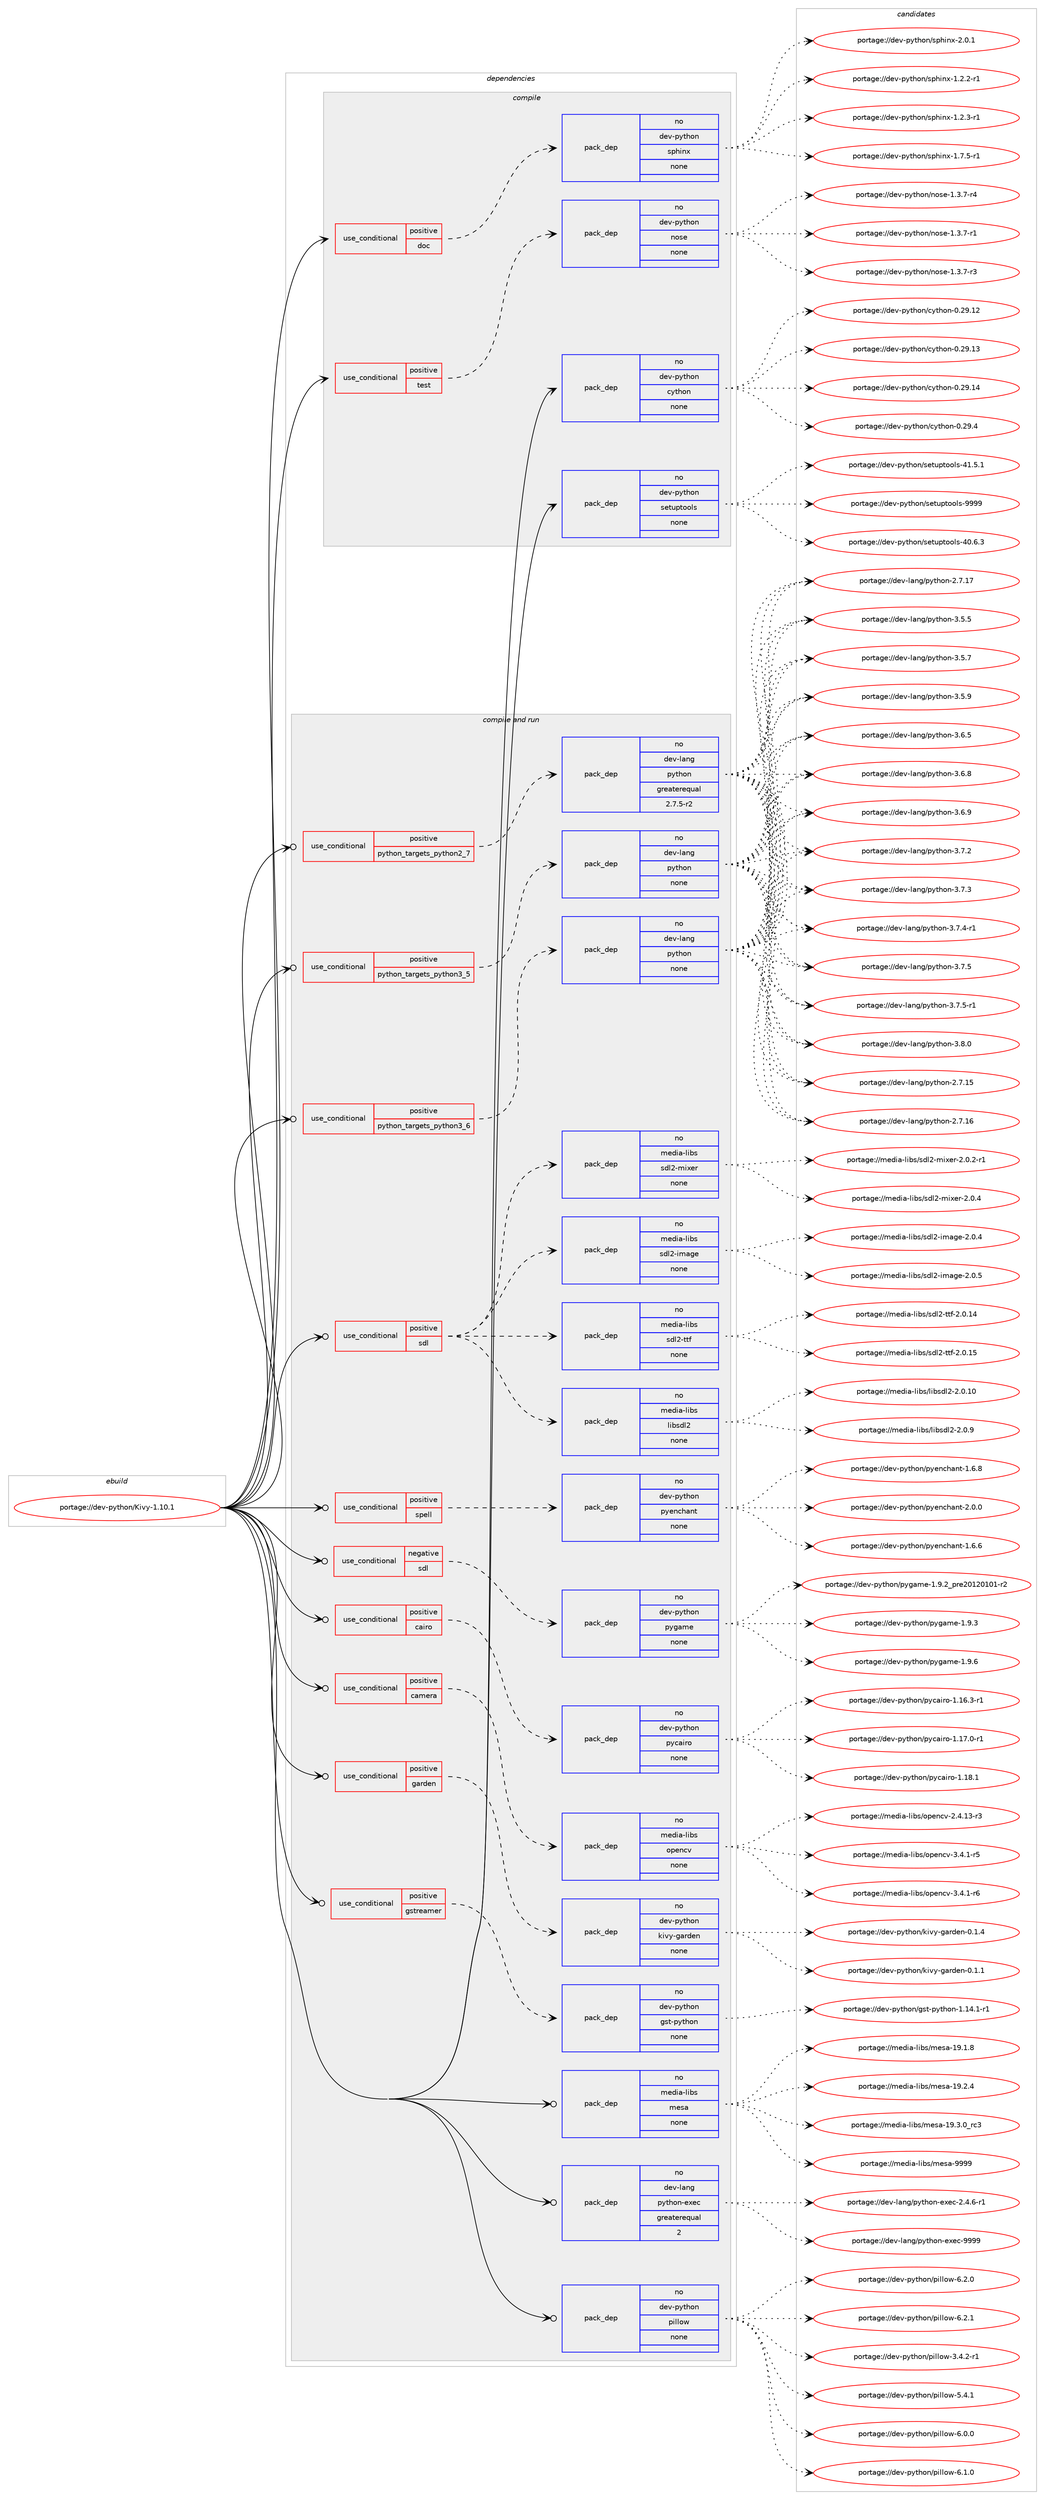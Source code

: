 digraph prolog {

# *************
# Graph options
# *************

newrank=true;
concentrate=true;
compound=true;
graph [rankdir=LR,fontname=Helvetica,fontsize=10,ranksep=1.5];#, ranksep=2.5, nodesep=0.2];
edge  [arrowhead=vee];
node  [fontname=Helvetica,fontsize=10];

# **********
# The ebuild
# **********

subgraph cluster_leftcol {
color=gray;
rank=same;
label=<<i>ebuild</i>>;
id [label="portage://dev-python/Kivy-1.10.1", color=red, width=4, href="../dev-python/Kivy-1.10.1.svg"];
}

# ****************
# The dependencies
# ****************

subgraph cluster_midcol {
color=gray;
label=<<i>dependencies</i>>;
subgraph cluster_compile {
fillcolor="#eeeeee";
style=filled;
label=<<i>compile</i>>;
subgraph cond24892 {
dependency127503 [label=<<TABLE BORDER="0" CELLBORDER="1" CELLSPACING="0" CELLPADDING="4"><TR><TD ROWSPAN="3" CELLPADDING="10">use_conditional</TD></TR><TR><TD>positive</TD></TR><TR><TD>doc</TD></TR></TABLE>>, shape=none, color=red];
subgraph pack99308 {
dependency127504 [label=<<TABLE BORDER="0" CELLBORDER="1" CELLSPACING="0" CELLPADDING="4" WIDTH="220"><TR><TD ROWSPAN="6" CELLPADDING="30">pack_dep</TD></TR><TR><TD WIDTH="110">no</TD></TR><TR><TD>dev-python</TD></TR><TR><TD>sphinx</TD></TR><TR><TD>none</TD></TR><TR><TD></TD></TR></TABLE>>, shape=none, color=blue];
}
dependency127503:e -> dependency127504:w [weight=20,style="dashed",arrowhead="vee"];
}
id:e -> dependency127503:w [weight=20,style="solid",arrowhead="vee"];
subgraph cond24893 {
dependency127505 [label=<<TABLE BORDER="0" CELLBORDER="1" CELLSPACING="0" CELLPADDING="4"><TR><TD ROWSPAN="3" CELLPADDING="10">use_conditional</TD></TR><TR><TD>positive</TD></TR><TR><TD>test</TD></TR></TABLE>>, shape=none, color=red];
subgraph pack99309 {
dependency127506 [label=<<TABLE BORDER="0" CELLBORDER="1" CELLSPACING="0" CELLPADDING="4" WIDTH="220"><TR><TD ROWSPAN="6" CELLPADDING="30">pack_dep</TD></TR><TR><TD WIDTH="110">no</TD></TR><TR><TD>dev-python</TD></TR><TR><TD>nose</TD></TR><TR><TD>none</TD></TR><TR><TD></TD></TR></TABLE>>, shape=none, color=blue];
}
dependency127505:e -> dependency127506:w [weight=20,style="dashed",arrowhead="vee"];
}
id:e -> dependency127505:w [weight=20,style="solid",arrowhead="vee"];
subgraph pack99310 {
dependency127507 [label=<<TABLE BORDER="0" CELLBORDER="1" CELLSPACING="0" CELLPADDING="4" WIDTH="220"><TR><TD ROWSPAN="6" CELLPADDING="30">pack_dep</TD></TR><TR><TD WIDTH="110">no</TD></TR><TR><TD>dev-python</TD></TR><TR><TD>cython</TD></TR><TR><TD>none</TD></TR><TR><TD></TD></TR></TABLE>>, shape=none, color=blue];
}
id:e -> dependency127507:w [weight=20,style="solid",arrowhead="vee"];
subgraph pack99311 {
dependency127508 [label=<<TABLE BORDER="0" CELLBORDER="1" CELLSPACING="0" CELLPADDING="4" WIDTH="220"><TR><TD ROWSPAN="6" CELLPADDING="30">pack_dep</TD></TR><TR><TD WIDTH="110">no</TD></TR><TR><TD>dev-python</TD></TR><TR><TD>setuptools</TD></TR><TR><TD>none</TD></TR><TR><TD></TD></TR></TABLE>>, shape=none, color=blue];
}
id:e -> dependency127508:w [weight=20,style="solid",arrowhead="vee"];
}
subgraph cluster_compileandrun {
fillcolor="#eeeeee";
style=filled;
label=<<i>compile and run</i>>;
subgraph cond24894 {
dependency127509 [label=<<TABLE BORDER="0" CELLBORDER="1" CELLSPACING="0" CELLPADDING="4"><TR><TD ROWSPAN="3" CELLPADDING="10">use_conditional</TD></TR><TR><TD>negative</TD></TR><TR><TD>sdl</TD></TR></TABLE>>, shape=none, color=red];
subgraph pack99312 {
dependency127510 [label=<<TABLE BORDER="0" CELLBORDER="1" CELLSPACING="0" CELLPADDING="4" WIDTH="220"><TR><TD ROWSPAN="6" CELLPADDING="30">pack_dep</TD></TR><TR><TD WIDTH="110">no</TD></TR><TR><TD>dev-python</TD></TR><TR><TD>pygame</TD></TR><TR><TD>none</TD></TR><TR><TD></TD></TR></TABLE>>, shape=none, color=blue];
}
dependency127509:e -> dependency127510:w [weight=20,style="dashed",arrowhead="vee"];
}
id:e -> dependency127509:w [weight=20,style="solid",arrowhead="odotvee"];
subgraph cond24895 {
dependency127511 [label=<<TABLE BORDER="0" CELLBORDER="1" CELLSPACING="0" CELLPADDING="4"><TR><TD ROWSPAN="3" CELLPADDING="10">use_conditional</TD></TR><TR><TD>positive</TD></TR><TR><TD>cairo</TD></TR></TABLE>>, shape=none, color=red];
subgraph pack99313 {
dependency127512 [label=<<TABLE BORDER="0" CELLBORDER="1" CELLSPACING="0" CELLPADDING="4" WIDTH="220"><TR><TD ROWSPAN="6" CELLPADDING="30">pack_dep</TD></TR><TR><TD WIDTH="110">no</TD></TR><TR><TD>dev-python</TD></TR><TR><TD>pycairo</TD></TR><TR><TD>none</TD></TR><TR><TD></TD></TR></TABLE>>, shape=none, color=blue];
}
dependency127511:e -> dependency127512:w [weight=20,style="dashed",arrowhead="vee"];
}
id:e -> dependency127511:w [weight=20,style="solid",arrowhead="odotvee"];
subgraph cond24896 {
dependency127513 [label=<<TABLE BORDER="0" CELLBORDER="1" CELLSPACING="0" CELLPADDING="4"><TR><TD ROWSPAN="3" CELLPADDING="10">use_conditional</TD></TR><TR><TD>positive</TD></TR><TR><TD>camera</TD></TR></TABLE>>, shape=none, color=red];
subgraph pack99314 {
dependency127514 [label=<<TABLE BORDER="0" CELLBORDER="1" CELLSPACING="0" CELLPADDING="4" WIDTH="220"><TR><TD ROWSPAN="6" CELLPADDING="30">pack_dep</TD></TR><TR><TD WIDTH="110">no</TD></TR><TR><TD>media-libs</TD></TR><TR><TD>opencv</TD></TR><TR><TD>none</TD></TR><TR><TD></TD></TR></TABLE>>, shape=none, color=blue];
}
dependency127513:e -> dependency127514:w [weight=20,style="dashed",arrowhead="vee"];
}
id:e -> dependency127513:w [weight=20,style="solid",arrowhead="odotvee"];
subgraph cond24897 {
dependency127515 [label=<<TABLE BORDER="0" CELLBORDER="1" CELLSPACING="0" CELLPADDING="4"><TR><TD ROWSPAN="3" CELLPADDING="10">use_conditional</TD></TR><TR><TD>positive</TD></TR><TR><TD>garden</TD></TR></TABLE>>, shape=none, color=red];
subgraph pack99315 {
dependency127516 [label=<<TABLE BORDER="0" CELLBORDER="1" CELLSPACING="0" CELLPADDING="4" WIDTH="220"><TR><TD ROWSPAN="6" CELLPADDING="30">pack_dep</TD></TR><TR><TD WIDTH="110">no</TD></TR><TR><TD>dev-python</TD></TR><TR><TD>kivy-garden</TD></TR><TR><TD>none</TD></TR><TR><TD></TD></TR></TABLE>>, shape=none, color=blue];
}
dependency127515:e -> dependency127516:w [weight=20,style="dashed",arrowhead="vee"];
}
id:e -> dependency127515:w [weight=20,style="solid",arrowhead="odotvee"];
subgraph cond24898 {
dependency127517 [label=<<TABLE BORDER="0" CELLBORDER="1" CELLSPACING="0" CELLPADDING="4"><TR><TD ROWSPAN="3" CELLPADDING="10">use_conditional</TD></TR><TR><TD>positive</TD></TR><TR><TD>gstreamer</TD></TR></TABLE>>, shape=none, color=red];
subgraph pack99316 {
dependency127518 [label=<<TABLE BORDER="0" CELLBORDER="1" CELLSPACING="0" CELLPADDING="4" WIDTH="220"><TR><TD ROWSPAN="6" CELLPADDING="30">pack_dep</TD></TR><TR><TD WIDTH="110">no</TD></TR><TR><TD>dev-python</TD></TR><TR><TD>gst-python</TD></TR><TR><TD>none</TD></TR><TR><TD></TD></TR></TABLE>>, shape=none, color=blue];
}
dependency127517:e -> dependency127518:w [weight=20,style="dashed",arrowhead="vee"];
}
id:e -> dependency127517:w [weight=20,style="solid",arrowhead="odotvee"];
subgraph cond24899 {
dependency127519 [label=<<TABLE BORDER="0" CELLBORDER="1" CELLSPACING="0" CELLPADDING="4"><TR><TD ROWSPAN="3" CELLPADDING="10">use_conditional</TD></TR><TR><TD>positive</TD></TR><TR><TD>python_targets_python2_7</TD></TR></TABLE>>, shape=none, color=red];
subgraph pack99317 {
dependency127520 [label=<<TABLE BORDER="0" CELLBORDER="1" CELLSPACING="0" CELLPADDING="4" WIDTH="220"><TR><TD ROWSPAN="6" CELLPADDING="30">pack_dep</TD></TR><TR><TD WIDTH="110">no</TD></TR><TR><TD>dev-lang</TD></TR><TR><TD>python</TD></TR><TR><TD>greaterequal</TD></TR><TR><TD>2.7.5-r2</TD></TR></TABLE>>, shape=none, color=blue];
}
dependency127519:e -> dependency127520:w [weight=20,style="dashed",arrowhead="vee"];
}
id:e -> dependency127519:w [weight=20,style="solid",arrowhead="odotvee"];
subgraph cond24900 {
dependency127521 [label=<<TABLE BORDER="0" CELLBORDER="1" CELLSPACING="0" CELLPADDING="4"><TR><TD ROWSPAN="3" CELLPADDING="10">use_conditional</TD></TR><TR><TD>positive</TD></TR><TR><TD>python_targets_python3_5</TD></TR></TABLE>>, shape=none, color=red];
subgraph pack99318 {
dependency127522 [label=<<TABLE BORDER="0" CELLBORDER="1" CELLSPACING="0" CELLPADDING="4" WIDTH="220"><TR><TD ROWSPAN="6" CELLPADDING="30">pack_dep</TD></TR><TR><TD WIDTH="110">no</TD></TR><TR><TD>dev-lang</TD></TR><TR><TD>python</TD></TR><TR><TD>none</TD></TR><TR><TD></TD></TR></TABLE>>, shape=none, color=blue];
}
dependency127521:e -> dependency127522:w [weight=20,style="dashed",arrowhead="vee"];
}
id:e -> dependency127521:w [weight=20,style="solid",arrowhead="odotvee"];
subgraph cond24901 {
dependency127523 [label=<<TABLE BORDER="0" CELLBORDER="1" CELLSPACING="0" CELLPADDING="4"><TR><TD ROWSPAN="3" CELLPADDING="10">use_conditional</TD></TR><TR><TD>positive</TD></TR><TR><TD>python_targets_python3_6</TD></TR></TABLE>>, shape=none, color=red];
subgraph pack99319 {
dependency127524 [label=<<TABLE BORDER="0" CELLBORDER="1" CELLSPACING="0" CELLPADDING="4" WIDTH="220"><TR><TD ROWSPAN="6" CELLPADDING="30">pack_dep</TD></TR><TR><TD WIDTH="110">no</TD></TR><TR><TD>dev-lang</TD></TR><TR><TD>python</TD></TR><TR><TD>none</TD></TR><TR><TD></TD></TR></TABLE>>, shape=none, color=blue];
}
dependency127523:e -> dependency127524:w [weight=20,style="dashed",arrowhead="vee"];
}
id:e -> dependency127523:w [weight=20,style="solid",arrowhead="odotvee"];
subgraph cond24902 {
dependency127525 [label=<<TABLE BORDER="0" CELLBORDER="1" CELLSPACING="0" CELLPADDING="4"><TR><TD ROWSPAN="3" CELLPADDING="10">use_conditional</TD></TR><TR><TD>positive</TD></TR><TR><TD>sdl</TD></TR></TABLE>>, shape=none, color=red];
subgraph pack99320 {
dependency127526 [label=<<TABLE BORDER="0" CELLBORDER="1" CELLSPACING="0" CELLPADDING="4" WIDTH="220"><TR><TD ROWSPAN="6" CELLPADDING="30">pack_dep</TD></TR><TR><TD WIDTH="110">no</TD></TR><TR><TD>media-libs</TD></TR><TR><TD>libsdl2</TD></TR><TR><TD>none</TD></TR><TR><TD></TD></TR></TABLE>>, shape=none, color=blue];
}
dependency127525:e -> dependency127526:w [weight=20,style="dashed",arrowhead="vee"];
subgraph pack99321 {
dependency127527 [label=<<TABLE BORDER="0" CELLBORDER="1" CELLSPACING="0" CELLPADDING="4" WIDTH="220"><TR><TD ROWSPAN="6" CELLPADDING="30">pack_dep</TD></TR><TR><TD WIDTH="110">no</TD></TR><TR><TD>media-libs</TD></TR><TR><TD>sdl2-ttf</TD></TR><TR><TD>none</TD></TR><TR><TD></TD></TR></TABLE>>, shape=none, color=blue];
}
dependency127525:e -> dependency127527:w [weight=20,style="dashed",arrowhead="vee"];
subgraph pack99322 {
dependency127528 [label=<<TABLE BORDER="0" CELLBORDER="1" CELLSPACING="0" CELLPADDING="4" WIDTH="220"><TR><TD ROWSPAN="6" CELLPADDING="30">pack_dep</TD></TR><TR><TD WIDTH="110">no</TD></TR><TR><TD>media-libs</TD></TR><TR><TD>sdl2-image</TD></TR><TR><TD>none</TD></TR><TR><TD></TD></TR></TABLE>>, shape=none, color=blue];
}
dependency127525:e -> dependency127528:w [weight=20,style="dashed",arrowhead="vee"];
subgraph pack99323 {
dependency127529 [label=<<TABLE BORDER="0" CELLBORDER="1" CELLSPACING="0" CELLPADDING="4" WIDTH="220"><TR><TD ROWSPAN="6" CELLPADDING="30">pack_dep</TD></TR><TR><TD WIDTH="110">no</TD></TR><TR><TD>media-libs</TD></TR><TR><TD>sdl2-mixer</TD></TR><TR><TD>none</TD></TR><TR><TD></TD></TR></TABLE>>, shape=none, color=blue];
}
dependency127525:e -> dependency127529:w [weight=20,style="dashed",arrowhead="vee"];
}
id:e -> dependency127525:w [weight=20,style="solid",arrowhead="odotvee"];
subgraph cond24903 {
dependency127530 [label=<<TABLE BORDER="0" CELLBORDER="1" CELLSPACING="0" CELLPADDING="4"><TR><TD ROWSPAN="3" CELLPADDING="10">use_conditional</TD></TR><TR><TD>positive</TD></TR><TR><TD>spell</TD></TR></TABLE>>, shape=none, color=red];
subgraph pack99324 {
dependency127531 [label=<<TABLE BORDER="0" CELLBORDER="1" CELLSPACING="0" CELLPADDING="4" WIDTH="220"><TR><TD ROWSPAN="6" CELLPADDING="30">pack_dep</TD></TR><TR><TD WIDTH="110">no</TD></TR><TR><TD>dev-python</TD></TR><TR><TD>pyenchant</TD></TR><TR><TD>none</TD></TR><TR><TD></TD></TR></TABLE>>, shape=none, color=blue];
}
dependency127530:e -> dependency127531:w [weight=20,style="dashed",arrowhead="vee"];
}
id:e -> dependency127530:w [weight=20,style="solid",arrowhead="odotvee"];
subgraph pack99325 {
dependency127532 [label=<<TABLE BORDER="0" CELLBORDER="1" CELLSPACING="0" CELLPADDING="4" WIDTH="220"><TR><TD ROWSPAN="6" CELLPADDING="30">pack_dep</TD></TR><TR><TD WIDTH="110">no</TD></TR><TR><TD>dev-lang</TD></TR><TR><TD>python-exec</TD></TR><TR><TD>greaterequal</TD></TR><TR><TD>2</TD></TR></TABLE>>, shape=none, color=blue];
}
id:e -> dependency127532:w [weight=20,style="solid",arrowhead="odotvee"];
subgraph pack99326 {
dependency127533 [label=<<TABLE BORDER="0" CELLBORDER="1" CELLSPACING="0" CELLPADDING="4" WIDTH="220"><TR><TD ROWSPAN="6" CELLPADDING="30">pack_dep</TD></TR><TR><TD WIDTH="110">no</TD></TR><TR><TD>dev-python</TD></TR><TR><TD>pillow</TD></TR><TR><TD>none</TD></TR><TR><TD></TD></TR></TABLE>>, shape=none, color=blue];
}
id:e -> dependency127533:w [weight=20,style="solid",arrowhead="odotvee"];
subgraph pack99327 {
dependency127534 [label=<<TABLE BORDER="0" CELLBORDER="1" CELLSPACING="0" CELLPADDING="4" WIDTH="220"><TR><TD ROWSPAN="6" CELLPADDING="30">pack_dep</TD></TR><TR><TD WIDTH="110">no</TD></TR><TR><TD>media-libs</TD></TR><TR><TD>mesa</TD></TR><TR><TD>none</TD></TR><TR><TD></TD></TR></TABLE>>, shape=none, color=blue];
}
id:e -> dependency127534:w [weight=20,style="solid",arrowhead="odotvee"];
}
subgraph cluster_run {
fillcolor="#eeeeee";
style=filled;
label=<<i>run</i>>;
}
}

# **************
# The candidates
# **************

subgraph cluster_choices {
rank=same;
color=gray;
label=<<i>candidates</i>>;

subgraph choice99308 {
color=black;
nodesep=1;
choiceportage10010111845112121116104111110471151121041051101204549465046504511449 [label="portage://dev-python/sphinx-1.2.2-r1", color=red, width=4,href="../dev-python/sphinx-1.2.2-r1.svg"];
choiceportage10010111845112121116104111110471151121041051101204549465046514511449 [label="portage://dev-python/sphinx-1.2.3-r1", color=red, width=4,href="../dev-python/sphinx-1.2.3-r1.svg"];
choiceportage10010111845112121116104111110471151121041051101204549465546534511449 [label="portage://dev-python/sphinx-1.7.5-r1", color=red, width=4,href="../dev-python/sphinx-1.7.5-r1.svg"];
choiceportage1001011184511212111610411111047115112104105110120455046484649 [label="portage://dev-python/sphinx-2.0.1", color=red, width=4,href="../dev-python/sphinx-2.0.1.svg"];
dependency127504:e -> choiceportage10010111845112121116104111110471151121041051101204549465046504511449:w [style=dotted,weight="100"];
dependency127504:e -> choiceportage10010111845112121116104111110471151121041051101204549465046514511449:w [style=dotted,weight="100"];
dependency127504:e -> choiceportage10010111845112121116104111110471151121041051101204549465546534511449:w [style=dotted,weight="100"];
dependency127504:e -> choiceportage1001011184511212111610411111047115112104105110120455046484649:w [style=dotted,weight="100"];
}
subgraph choice99309 {
color=black;
nodesep=1;
choiceportage10010111845112121116104111110471101111151014549465146554511449 [label="portage://dev-python/nose-1.3.7-r1", color=red, width=4,href="../dev-python/nose-1.3.7-r1.svg"];
choiceportage10010111845112121116104111110471101111151014549465146554511451 [label="portage://dev-python/nose-1.3.7-r3", color=red, width=4,href="../dev-python/nose-1.3.7-r3.svg"];
choiceportage10010111845112121116104111110471101111151014549465146554511452 [label="portage://dev-python/nose-1.3.7-r4", color=red, width=4,href="../dev-python/nose-1.3.7-r4.svg"];
dependency127506:e -> choiceportage10010111845112121116104111110471101111151014549465146554511449:w [style=dotted,weight="100"];
dependency127506:e -> choiceportage10010111845112121116104111110471101111151014549465146554511451:w [style=dotted,weight="100"];
dependency127506:e -> choiceportage10010111845112121116104111110471101111151014549465146554511452:w [style=dotted,weight="100"];
}
subgraph choice99310 {
color=black;
nodesep=1;
choiceportage1001011184511212111610411111047991211161041111104548465057464950 [label="portage://dev-python/cython-0.29.12", color=red, width=4,href="../dev-python/cython-0.29.12.svg"];
choiceportage1001011184511212111610411111047991211161041111104548465057464951 [label="portage://dev-python/cython-0.29.13", color=red, width=4,href="../dev-python/cython-0.29.13.svg"];
choiceportage1001011184511212111610411111047991211161041111104548465057464952 [label="portage://dev-python/cython-0.29.14", color=red, width=4,href="../dev-python/cython-0.29.14.svg"];
choiceportage10010111845112121116104111110479912111610411111045484650574652 [label="portage://dev-python/cython-0.29.4", color=red, width=4,href="../dev-python/cython-0.29.4.svg"];
dependency127507:e -> choiceportage1001011184511212111610411111047991211161041111104548465057464950:w [style=dotted,weight="100"];
dependency127507:e -> choiceportage1001011184511212111610411111047991211161041111104548465057464951:w [style=dotted,weight="100"];
dependency127507:e -> choiceportage1001011184511212111610411111047991211161041111104548465057464952:w [style=dotted,weight="100"];
dependency127507:e -> choiceportage10010111845112121116104111110479912111610411111045484650574652:w [style=dotted,weight="100"];
}
subgraph choice99311 {
color=black;
nodesep=1;
choiceportage100101118451121211161041111104711510111611711211611111110811545524846544651 [label="portage://dev-python/setuptools-40.6.3", color=red, width=4,href="../dev-python/setuptools-40.6.3.svg"];
choiceportage100101118451121211161041111104711510111611711211611111110811545524946534649 [label="portage://dev-python/setuptools-41.5.1", color=red, width=4,href="../dev-python/setuptools-41.5.1.svg"];
choiceportage10010111845112121116104111110471151011161171121161111111081154557575757 [label="portage://dev-python/setuptools-9999", color=red, width=4,href="../dev-python/setuptools-9999.svg"];
dependency127508:e -> choiceportage100101118451121211161041111104711510111611711211611111110811545524846544651:w [style=dotted,weight="100"];
dependency127508:e -> choiceportage100101118451121211161041111104711510111611711211611111110811545524946534649:w [style=dotted,weight="100"];
dependency127508:e -> choiceportage10010111845112121116104111110471151011161171121161111111081154557575757:w [style=dotted,weight="100"];
}
subgraph choice99312 {
color=black;
nodesep=1;
choiceportage1001011184511212111610411111047112121103971091014549465746509511211410150484950484948494511450 [label="portage://dev-python/pygame-1.9.2_pre20120101-r2", color=red, width=4,href="../dev-python/pygame-1.9.2_pre20120101-r2.svg"];
choiceportage100101118451121211161041111104711212110397109101454946574651 [label="portage://dev-python/pygame-1.9.3", color=red, width=4,href="../dev-python/pygame-1.9.3.svg"];
choiceportage100101118451121211161041111104711212110397109101454946574654 [label="portage://dev-python/pygame-1.9.6", color=red, width=4,href="../dev-python/pygame-1.9.6.svg"];
dependency127510:e -> choiceportage1001011184511212111610411111047112121103971091014549465746509511211410150484950484948494511450:w [style=dotted,weight="100"];
dependency127510:e -> choiceportage100101118451121211161041111104711212110397109101454946574651:w [style=dotted,weight="100"];
dependency127510:e -> choiceportage100101118451121211161041111104711212110397109101454946574654:w [style=dotted,weight="100"];
}
subgraph choice99313 {
color=black;
nodesep=1;
choiceportage10010111845112121116104111110471121219997105114111454946495446514511449 [label="portage://dev-python/pycairo-1.16.3-r1", color=red, width=4,href="../dev-python/pycairo-1.16.3-r1.svg"];
choiceportage10010111845112121116104111110471121219997105114111454946495546484511449 [label="portage://dev-python/pycairo-1.17.0-r1", color=red, width=4,href="../dev-python/pycairo-1.17.0-r1.svg"];
choiceportage1001011184511212111610411111047112121999710511411145494649564649 [label="portage://dev-python/pycairo-1.18.1", color=red, width=4,href="../dev-python/pycairo-1.18.1.svg"];
dependency127512:e -> choiceportage10010111845112121116104111110471121219997105114111454946495446514511449:w [style=dotted,weight="100"];
dependency127512:e -> choiceportage10010111845112121116104111110471121219997105114111454946495546484511449:w [style=dotted,weight="100"];
dependency127512:e -> choiceportage1001011184511212111610411111047112121999710511411145494649564649:w [style=dotted,weight="100"];
}
subgraph choice99314 {
color=black;
nodesep=1;
choiceportage1091011001059745108105981154711111210111099118455046524649514511451 [label="portage://media-libs/opencv-2.4.13-r3", color=red, width=4,href="../media-libs/opencv-2.4.13-r3.svg"];
choiceportage10910110010597451081059811547111112101110991184551465246494511453 [label="portage://media-libs/opencv-3.4.1-r5", color=red, width=4,href="../media-libs/opencv-3.4.1-r5.svg"];
choiceportage10910110010597451081059811547111112101110991184551465246494511454 [label="portage://media-libs/opencv-3.4.1-r6", color=red, width=4,href="../media-libs/opencv-3.4.1-r6.svg"];
dependency127514:e -> choiceportage1091011001059745108105981154711111210111099118455046524649514511451:w [style=dotted,weight="100"];
dependency127514:e -> choiceportage10910110010597451081059811547111112101110991184551465246494511453:w [style=dotted,weight="100"];
dependency127514:e -> choiceportage10910110010597451081059811547111112101110991184551465246494511454:w [style=dotted,weight="100"];
}
subgraph choice99315 {
color=black;
nodesep=1;
choiceportage10010111845112121116104111110471071051181214510397114100101110454846494649 [label="portage://dev-python/kivy-garden-0.1.1", color=red, width=4,href="../dev-python/kivy-garden-0.1.1.svg"];
choiceportage10010111845112121116104111110471071051181214510397114100101110454846494652 [label="portage://dev-python/kivy-garden-0.1.4", color=red, width=4,href="../dev-python/kivy-garden-0.1.4.svg"];
dependency127516:e -> choiceportage10010111845112121116104111110471071051181214510397114100101110454846494649:w [style=dotted,weight="100"];
dependency127516:e -> choiceportage10010111845112121116104111110471071051181214510397114100101110454846494652:w [style=dotted,weight="100"];
}
subgraph choice99316 {
color=black;
nodesep=1;
choiceportage100101118451121211161041111104710311511645112121116104111110454946495246494511449 [label="portage://dev-python/gst-python-1.14.1-r1", color=red, width=4,href="../dev-python/gst-python-1.14.1-r1.svg"];
dependency127518:e -> choiceportage100101118451121211161041111104710311511645112121116104111110454946495246494511449:w [style=dotted,weight="100"];
}
subgraph choice99317 {
color=black;
nodesep=1;
choiceportage10010111845108971101034711212111610411111045504655464953 [label="portage://dev-lang/python-2.7.15", color=red, width=4,href="../dev-lang/python-2.7.15.svg"];
choiceportage10010111845108971101034711212111610411111045504655464954 [label="portage://dev-lang/python-2.7.16", color=red, width=4,href="../dev-lang/python-2.7.16.svg"];
choiceportage10010111845108971101034711212111610411111045504655464955 [label="portage://dev-lang/python-2.7.17", color=red, width=4,href="../dev-lang/python-2.7.17.svg"];
choiceportage100101118451089711010347112121116104111110455146534653 [label="portage://dev-lang/python-3.5.5", color=red, width=4,href="../dev-lang/python-3.5.5.svg"];
choiceportage100101118451089711010347112121116104111110455146534655 [label="portage://dev-lang/python-3.5.7", color=red, width=4,href="../dev-lang/python-3.5.7.svg"];
choiceportage100101118451089711010347112121116104111110455146534657 [label="portage://dev-lang/python-3.5.9", color=red, width=4,href="../dev-lang/python-3.5.9.svg"];
choiceportage100101118451089711010347112121116104111110455146544653 [label="portage://dev-lang/python-3.6.5", color=red, width=4,href="../dev-lang/python-3.6.5.svg"];
choiceportage100101118451089711010347112121116104111110455146544656 [label="portage://dev-lang/python-3.6.8", color=red, width=4,href="../dev-lang/python-3.6.8.svg"];
choiceportage100101118451089711010347112121116104111110455146544657 [label="portage://dev-lang/python-3.6.9", color=red, width=4,href="../dev-lang/python-3.6.9.svg"];
choiceportage100101118451089711010347112121116104111110455146554650 [label="portage://dev-lang/python-3.7.2", color=red, width=4,href="../dev-lang/python-3.7.2.svg"];
choiceportage100101118451089711010347112121116104111110455146554651 [label="portage://dev-lang/python-3.7.3", color=red, width=4,href="../dev-lang/python-3.7.3.svg"];
choiceportage1001011184510897110103471121211161041111104551465546524511449 [label="portage://dev-lang/python-3.7.4-r1", color=red, width=4,href="../dev-lang/python-3.7.4-r1.svg"];
choiceportage100101118451089711010347112121116104111110455146554653 [label="portage://dev-lang/python-3.7.5", color=red, width=4,href="../dev-lang/python-3.7.5.svg"];
choiceportage1001011184510897110103471121211161041111104551465546534511449 [label="portage://dev-lang/python-3.7.5-r1", color=red, width=4,href="../dev-lang/python-3.7.5-r1.svg"];
choiceportage100101118451089711010347112121116104111110455146564648 [label="portage://dev-lang/python-3.8.0", color=red, width=4,href="../dev-lang/python-3.8.0.svg"];
dependency127520:e -> choiceportage10010111845108971101034711212111610411111045504655464953:w [style=dotted,weight="100"];
dependency127520:e -> choiceportage10010111845108971101034711212111610411111045504655464954:w [style=dotted,weight="100"];
dependency127520:e -> choiceportage10010111845108971101034711212111610411111045504655464955:w [style=dotted,weight="100"];
dependency127520:e -> choiceportage100101118451089711010347112121116104111110455146534653:w [style=dotted,weight="100"];
dependency127520:e -> choiceportage100101118451089711010347112121116104111110455146534655:w [style=dotted,weight="100"];
dependency127520:e -> choiceportage100101118451089711010347112121116104111110455146534657:w [style=dotted,weight="100"];
dependency127520:e -> choiceportage100101118451089711010347112121116104111110455146544653:w [style=dotted,weight="100"];
dependency127520:e -> choiceportage100101118451089711010347112121116104111110455146544656:w [style=dotted,weight="100"];
dependency127520:e -> choiceportage100101118451089711010347112121116104111110455146544657:w [style=dotted,weight="100"];
dependency127520:e -> choiceportage100101118451089711010347112121116104111110455146554650:w [style=dotted,weight="100"];
dependency127520:e -> choiceportage100101118451089711010347112121116104111110455146554651:w [style=dotted,weight="100"];
dependency127520:e -> choiceportage1001011184510897110103471121211161041111104551465546524511449:w [style=dotted,weight="100"];
dependency127520:e -> choiceportage100101118451089711010347112121116104111110455146554653:w [style=dotted,weight="100"];
dependency127520:e -> choiceportage1001011184510897110103471121211161041111104551465546534511449:w [style=dotted,weight="100"];
dependency127520:e -> choiceportage100101118451089711010347112121116104111110455146564648:w [style=dotted,weight="100"];
}
subgraph choice99318 {
color=black;
nodesep=1;
choiceportage10010111845108971101034711212111610411111045504655464953 [label="portage://dev-lang/python-2.7.15", color=red, width=4,href="../dev-lang/python-2.7.15.svg"];
choiceportage10010111845108971101034711212111610411111045504655464954 [label="portage://dev-lang/python-2.7.16", color=red, width=4,href="../dev-lang/python-2.7.16.svg"];
choiceportage10010111845108971101034711212111610411111045504655464955 [label="portage://dev-lang/python-2.7.17", color=red, width=4,href="../dev-lang/python-2.7.17.svg"];
choiceportage100101118451089711010347112121116104111110455146534653 [label="portage://dev-lang/python-3.5.5", color=red, width=4,href="../dev-lang/python-3.5.5.svg"];
choiceportage100101118451089711010347112121116104111110455146534655 [label="portage://dev-lang/python-3.5.7", color=red, width=4,href="../dev-lang/python-3.5.7.svg"];
choiceportage100101118451089711010347112121116104111110455146534657 [label="portage://dev-lang/python-3.5.9", color=red, width=4,href="../dev-lang/python-3.5.9.svg"];
choiceportage100101118451089711010347112121116104111110455146544653 [label="portage://dev-lang/python-3.6.5", color=red, width=4,href="../dev-lang/python-3.6.5.svg"];
choiceportage100101118451089711010347112121116104111110455146544656 [label="portage://dev-lang/python-3.6.8", color=red, width=4,href="../dev-lang/python-3.6.8.svg"];
choiceportage100101118451089711010347112121116104111110455146544657 [label="portage://dev-lang/python-3.6.9", color=red, width=4,href="../dev-lang/python-3.6.9.svg"];
choiceportage100101118451089711010347112121116104111110455146554650 [label="portage://dev-lang/python-3.7.2", color=red, width=4,href="../dev-lang/python-3.7.2.svg"];
choiceportage100101118451089711010347112121116104111110455146554651 [label="portage://dev-lang/python-3.7.3", color=red, width=4,href="../dev-lang/python-3.7.3.svg"];
choiceportage1001011184510897110103471121211161041111104551465546524511449 [label="portage://dev-lang/python-3.7.4-r1", color=red, width=4,href="../dev-lang/python-3.7.4-r1.svg"];
choiceportage100101118451089711010347112121116104111110455146554653 [label="portage://dev-lang/python-3.7.5", color=red, width=4,href="../dev-lang/python-3.7.5.svg"];
choiceportage1001011184510897110103471121211161041111104551465546534511449 [label="portage://dev-lang/python-3.7.5-r1", color=red, width=4,href="../dev-lang/python-3.7.5-r1.svg"];
choiceportage100101118451089711010347112121116104111110455146564648 [label="portage://dev-lang/python-3.8.0", color=red, width=4,href="../dev-lang/python-3.8.0.svg"];
dependency127522:e -> choiceportage10010111845108971101034711212111610411111045504655464953:w [style=dotted,weight="100"];
dependency127522:e -> choiceportage10010111845108971101034711212111610411111045504655464954:w [style=dotted,weight="100"];
dependency127522:e -> choiceportage10010111845108971101034711212111610411111045504655464955:w [style=dotted,weight="100"];
dependency127522:e -> choiceportage100101118451089711010347112121116104111110455146534653:w [style=dotted,weight="100"];
dependency127522:e -> choiceportage100101118451089711010347112121116104111110455146534655:w [style=dotted,weight="100"];
dependency127522:e -> choiceportage100101118451089711010347112121116104111110455146534657:w [style=dotted,weight="100"];
dependency127522:e -> choiceportage100101118451089711010347112121116104111110455146544653:w [style=dotted,weight="100"];
dependency127522:e -> choiceportage100101118451089711010347112121116104111110455146544656:w [style=dotted,weight="100"];
dependency127522:e -> choiceportage100101118451089711010347112121116104111110455146544657:w [style=dotted,weight="100"];
dependency127522:e -> choiceportage100101118451089711010347112121116104111110455146554650:w [style=dotted,weight="100"];
dependency127522:e -> choiceportage100101118451089711010347112121116104111110455146554651:w [style=dotted,weight="100"];
dependency127522:e -> choiceportage1001011184510897110103471121211161041111104551465546524511449:w [style=dotted,weight="100"];
dependency127522:e -> choiceportage100101118451089711010347112121116104111110455146554653:w [style=dotted,weight="100"];
dependency127522:e -> choiceportage1001011184510897110103471121211161041111104551465546534511449:w [style=dotted,weight="100"];
dependency127522:e -> choiceportage100101118451089711010347112121116104111110455146564648:w [style=dotted,weight="100"];
}
subgraph choice99319 {
color=black;
nodesep=1;
choiceportage10010111845108971101034711212111610411111045504655464953 [label="portage://dev-lang/python-2.7.15", color=red, width=4,href="../dev-lang/python-2.7.15.svg"];
choiceportage10010111845108971101034711212111610411111045504655464954 [label="portage://dev-lang/python-2.7.16", color=red, width=4,href="../dev-lang/python-2.7.16.svg"];
choiceportage10010111845108971101034711212111610411111045504655464955 [label="portage://dev-lang/python-2.7.17", color=red, width=4,href="../dev-lang/python-2.7.17.svg"];
choiceportage100101118451089711010347112121116104111110455146534653 [label="portage://dev-lang/python-3.5.5", color=red, width=4,href="../dev-lang/python-3.5.5.svg"];
choiceportage100101118451089711010347112121116104111110455146534655 [label="portage://dev-lang/python-3.5.7", color=red, width=4,href="../dev-lang/python-3.5.7.svg"];
choiceportage100101118451089711010347112121116104111110455146534657 [label="portage://dev-lang/python-3.5.9", color=red, width=4,href="../dev-lang/python-3.5.9.svg"];
choiceportage100101118451089711010347112121116104111110455146544653 [label="portage://dev-lang/python-3.6.5", color=red, width=4,href="../dev-lang/python-3.6.5.svg"];
choiceportage100101118451089711010347112121116104111110455146544656 [label="portage://dev-lang/python-3.6.8", color=red, width=4,href="../dev-lang/python-3.6.8.svg"];
choiceportage100101118451089711010347112121116104111110455146544657 [label="portage://dev-lang/python-3.6.9", color=red, width=4,href="../dev-lang/python-3.6.9.svg"];
choiceportage100101118451089711010347112121116104111110455146554650 [label="portage://dev-lang/python-3.7.2", color=red, width=4,href="../dev-lang/python-3.7.2.svg"];
choiceportage100101118451089711010347112121116104111110455146554651 [label="portage://dev-lang/python-3.7.3", color=red, width=4,href="../dev-lang/python-3.7.3.svg"];
choiceportage1001011184510897110103471121211161041111104551465546524511449 [label="portage://dev-lang/python-3.7.4-r1", color=red, width=4,href="../dev-lang/python-3.7.4-r1.svg"];
choiceportage100101118451089711010347112121116104111110455146554653 [label="portage://dev-lang/python-3.7.5", color=red, width=4,href="../dev-lang/python-3.7.5.svg"];
choiceportage1001011184510897110103471121211161041111104551465546534511449 [label="portage://dev-lang/python-3.7.5-r1", color=red, width=4,href="../dev-lang/python-3.7.5-r1.svg"];
choiceportage100101118451089711010347112121116104111110455146564648 [label="portage://dev-lang/python-3.8.0", color=red, width=4,href="../dev-lang/python-3.8.0.svg"];
dependency127524:e -> choiceportage10010111845108971101034711212111610411111045504655464953:w [style=dotted,weight="100"];
dependency127524:e -> choiceportage10010111845108971101034711212111610411111045504655464954:w [style=dotted,weight="100"];
dependency127524:e -> choiceportage10010111845108971101034711212111610411111045504655464955:w [style=dotted,weight="100"];
dependency127524:e -> choiceportage100101118451089711010347112121116104111110455146534653:w [style=dotted,weight="100"];
dependency127524:e -> choiceportage100101118451089711010347112121116104111110455146534655:w [style=dotted,weight="100"];
dependency127524:e -> choiceportage100101118451089711010347112121116104111110455146534657:w [style=dotted,weight="100"];
dependency127524:e -> choiceportage100101118451089711010347112121116104111110455146544653:w [style=dotted,weight="100"];
dependency127524:e -> choiceportage100101118451089711010347112121116104111110455146544656:w [style=dotted,weight="100"];
dependency127524:e -> choiceportage100101118451089711010347112121116104111110455146544657:w [style=dotted,weight="100"];
dependency127524:e -> choiceportage100101118451089711010347112121116104111110455146554650:w [style=dotted,weight="100"];
dependency127524:e -> choiceportage100101118451089711010347112121116104111110455146554651:w [style=dotted,weight="100"];
dependency127524:e -> choiceportage1001011184510897110103471121211161041111104551465546524511449:w [style=dotted,weight="100"];
dependency127524:e -> choiceportage100101118451089711010347112121116104111110455146554653:w [style=dotted,weight="100"];
dependency127524:e -> choiceportage1001011184510897110103471121211161041111104551465546534511449:w [style=dotted,weight="100"];
dependency127524:e -> choiceportage100101118451089711010347112121116104111110455146564648:w [style=dotted,weight="100"];
}
subgraph choice99320 {
color=black;
nodesep=1;
choiceportage10910110010597451081059811547108105981151001085045504648464948 [label="portage://media-libs/libsdl2-2.0.10", color=red, width=4,href="../media-libs/libsdl2-2.0.10.svg"];
choiceportage109101100105974510810598115471081059811510010850455046484657 [label="portage://media-libs/libsdl2-2.0.9", color=red, width=4,href="../media-libs/libsdl2-2.0.9.svg"];
dependency127526:e -> choiceportage10910110010597451081059811547108105981151001085045504648464948:w [style=dotted,weight="100"];
dependency127526:e -> choiceportage109101100105974510810598115471081059811510010850455046484657:w [style=dotted,weight="100"];
}
subgraph choice99321 {
color=black;
nodesep=1;
choiceportage10910110010597451081059811547115100108504511611610245504648464952 [label="portage://media-libs/sdl2-ttf-2.0.14", color=red, width=4,href="../media-libs/sdl2-ttf-2.0.14.svg"];
choiceportage10910110010597451081059811547115100108504511611610245504648464953 [label="portage://media-libs/sdl2-ttf-2.0.15", color=red, width=4,href="../media-libs/sdl2-ttf-2.0.15.svg"];
dependency127527:e -> choiceportage10910110010597451081059811547115100108504511611610245504648464952:w [style=dotted,weight="100"];
dependency127527:e -> choiceportage10910110010597451081059811547115100108504511611610245504648464953:w [style=dotted,weight="100"];
}
subgraph choice99322 {
color=black;
nodesep=1;
choiceportage10910110010597451081059811547115100108504510510997103101455046484652 [label="portage://media-libs/sdl2-image-2.0.4", color=red, width=4,href="../media-libs/sdl2-image-2.0.4.svg"];
choiceportage10910110010597451081059811547115100108504510510997103101455046484653 [label="portage://media-libs/sdl2-image-2.0.5", color=red, width=4,href="../media-libs/sdl2-image-2.0.5.svg"];
dependency127528:e -> choiceportage10910110010597451081059811547115100108504510510997103101455046484652:w [style=dotted,weight="100"];
dependency127528:e -> choiceportage10910110010597451081059811547115100108504510510997103101455046484653:w [style=dotted,weight="100"];
}
subgraph choice99323 {
color=black;
nodesep=1;
choiceportage1091011001059745108105981154711510010850451091051201011144550464846504511449 [label="portage://media-libs/sdl2-mixer-2.0.2-r1", color=red, width=4,href="../media-libs/sdl2-mixer-2.0.2-r1.svg"];
choiceportage109101100105974510810598115471151001085045109105120101114455046484652 [label="portage://media-libs/sdl2-mixer-2.0.4", color=red, width=4,href="../media-libs/sdl2-mixer-2.0.4.svg"];
dependency127529:e -> choiceportage1091011001059745108105981154711510010850451091051201011144550464846504511449:w [style=dotted,weight="100"];
dependency127529:e -> choiceportage109101100105974510810598115471151001085045109105120101114455046484652:w [style=dotted,weight="100"];
}
subgraph choice99324 {
color=black;
nodesep=1;
choiceportage10010111845112121116104111110471121211011109910497110116454946544654 [label="portage://dev-python/pyenchant-1.6.6", color=red, width=4,href="../dev-python/pyenchant-1.6.6.svg"];
choiceportage10010111845112121116104111110471121211011109910497110116454946544656 [label="portage://dev-python/pyenchant-1.6.8", color=red, width=4,href="../dev-python/pyenchant-1.6.8.svg"];
choiceportage10010111845112121116104111110471121211011109910497110116455046484648 [label="portage://dev-python/pyenchant-2.0.0", color=red, width=4,href="../dev-python/pyenchant-2.0.0.svg"];
dependency127531:e -> choiceportage10010111845112121116104111110471121211011109910497110116454946544654:w [style=dotted,weight="100"];
dependency127531:e -> choiceportage10010111845112121116104111110471121211011109910497110116454946544656:w [style=dotted,weight="100"];
dependency127531:e -> choiceportage10010111845112121116104111110471121211011109910497110116455046484648:w [style=dotted,weight="100"];
}
subgraph choice99325 {
color=black;
nodesep=1;
choiceportage10010111845108971101034711212111610411111045101120101994550465246544511449 [label="portage://dev-lang/python-exec-2.4.6-r1", color=red, width=4,href="../dev-lang/python-exec-2.4.6-r1.svg"];
choiceportage10010111845108971101034711212111610411111045101120101994557575757 [label="portage://dev-lang/python-exec-9999", color=red, width=4,href="../dev-lang/python-exec-9999.svg"];
dependency127532:e -> choiceportage10010111845108971101034711212111610411111045101120101994550465246544511449:w [style=dotted,weight="100"];
dependency127532:e -> choiceportage10010111845108971101034711212111610411111045101120101994557575757:w [style=dotted,weight="100"];
}
subgraph choice99326 {
color=black;
nodesep=1;
choiceportage10010111845112121116104111110471121051081081111194551465246504511449 [label="portage://dev-python/pillow-3.4.2-r1", color=red, width=4,href="../dev-python/pillow-3.4.2-r1.svg"];
choiceportage1001011184511212111610411111047112105108108111119455346524649 [label="portage://dev-python/pillow-5.4.1", color=red, width=4,href="../dev-python/pillow-5.4.1.svg"];
choiceportage1001011184511212111610411111047112105108108111119455446484648 [label="portage://dev-python/pillow-6.0.0", color=red, width=4,href="../dev-python/pillow-6.0.0.svg"];
choiceportage1001011184511212111610411111047112105108108111119455446494648 [label="portage://dev-python/pillow-6.1.0", color=red, width=4,href="../dev-python/pillow-6.1.0.svg"];
choiceportage1001011184511212111610411111047112105108108111119455446504648 [label="portage://dev-python/pillow-6.2.0", color=red, width=4,href="../dev-python/pillow-6.2.0.svg"];
choiceportage1001011184511212111610411111047112105108108111119455446504649 [label="portage://dev-python/pillow-6.2.1", color=red, width=4,href="../dev-python/pillow-6.2.1.svg"];
dependency127533:e -> choiceportage10010111845112121116104111110471121051081081111194551465246504511449:w [style=dotted,weight="100"];
dependency127533:e -> choiceportage1001011184511212111610411111047112105108108111119455346524649:w [style=dotted,weight="100"];
dependency127533:e -> choiceportage1001011184511212111610411111047112105108108111119455446484648:w [style=dotted,weight="100"];
dependency127533:e -> choiceportage1001011184511212111610411111047112105108108111119455446494648:w [style=dotted,weight="100"];
dependency127533:e -> choiceportage1001011184511212111610411111047112105108108111119455446504648:w [style=dotted,weight="100"];
dependency127533:e -> choiceportage1001011184511212111610411111047112105108108111119455446504649:w [style=dotted,weight="100"];
}
subgraph choice99327 {
color=black;
nodesep=1;
choiceportage109101100105974510810598115471091011159745495746494656 [label="portage://media-libs/mesa-19.1.8", color=red, width=4,href="../media-libs/mesa-19.1.8.svg"];
choiceportage109101100105974510810598115471091011159745495746504652 [label="portage://media-libs/mesa-19.2.4", color=red, width=4,href="../media-libs/mesa-19.2.4.svg"];
choiceportage109101100105974510810598115471091011159745495746514648951149951 [label="portage://media-libs/mesa-19.3.0_rc3", color=red, width=4,href="../media-libs/mesa-19.3.0_rc3.svg"];
choiceportage10910110010597451081059811547109101115974557575757 [label="portage://media-libs/mesa-9999", color=red, width=4,href="../media-libs/mesa-9999.svg"];
dependency127534:e -> choiceportage109101100105974510810598115471091011159745495746494656:w [style=dotted,weight="100"];
dependency127534:e -> choiceportage109101100105974510810598115471091011159745495746504652:w [style=dotted,weight="100"];
dependency127534:e -> choiceportage109101100105974510810598115471091011159745495746514648951149951:w [style=dotted,weight="100"];
dependency127534:e -> choiceportage10910110010597451081059811547109101115974557575757:w [style=dotted,weight="100"];
}
}

}
